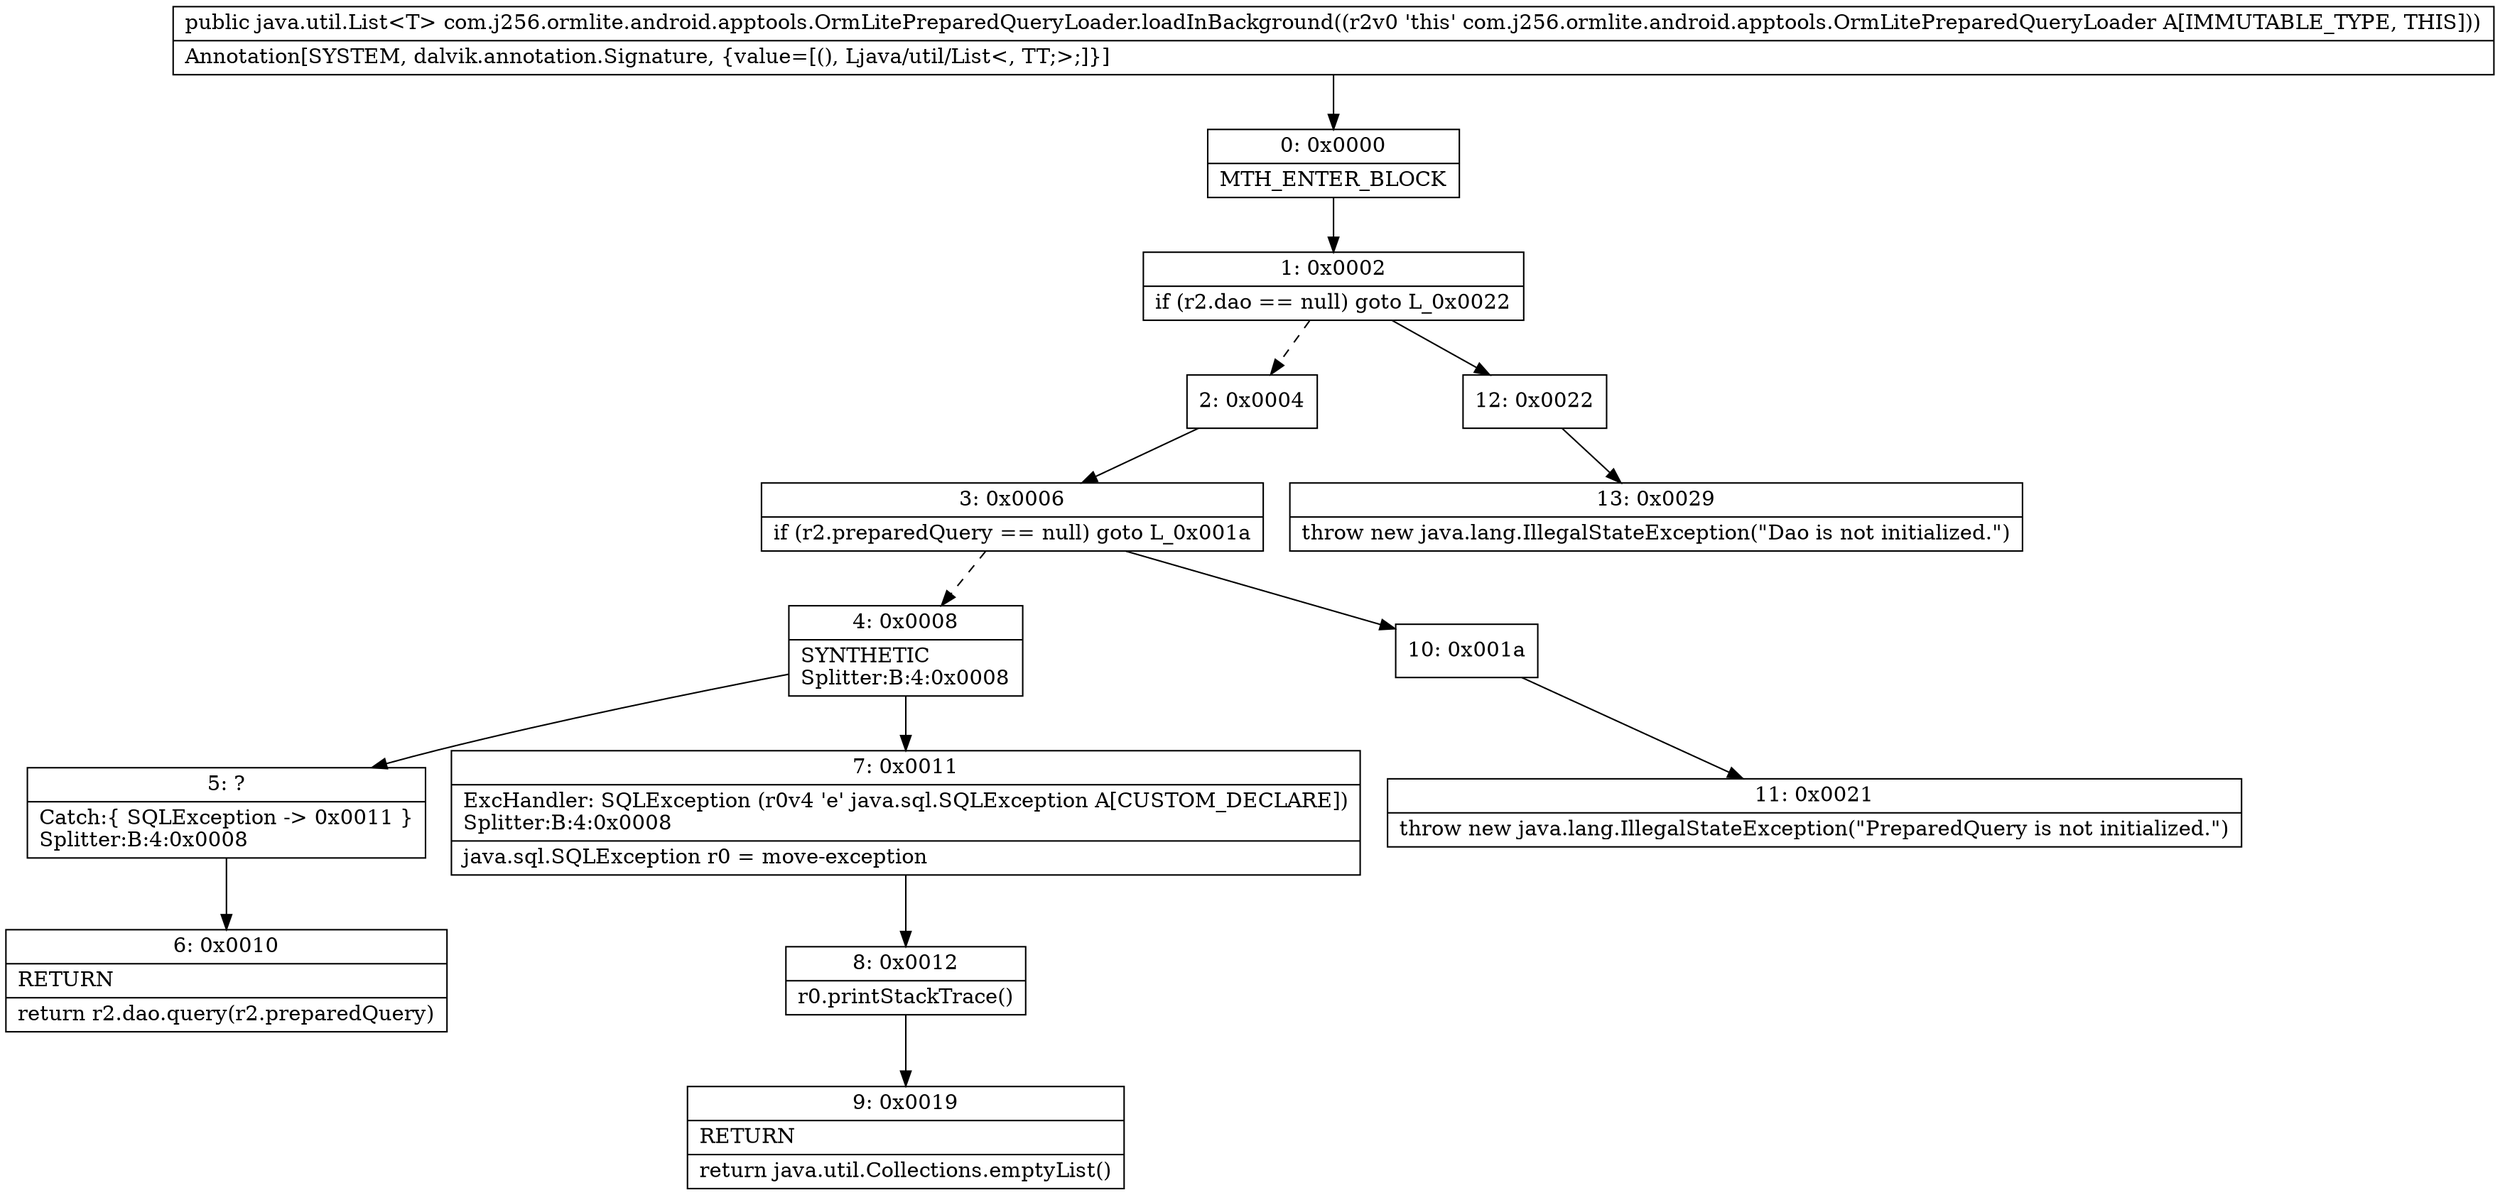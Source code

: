 digraph "CFG forcom.j256.ormlite.android.apptools.OrmLitePreparedQueryLoader.loadInBackground()Ljava\/util\/List;" {
Node_0 [shape=record,label="{0\:\ 0x0000|MTH_ENTER_BLOCK\l}"];
Node_1 [shape=record,label="{1\:\ 0x0002|if (r2.dao == null) goto L_0x0022\l}"];
Node_2 [shape=record,label="{2\:\ 0x0004}"];
Node_3 [shape=record,label="{3\:\ 0x0006|if (r2.preparedQuery == null) goto L_0x001a\l}"];
Node_4 [shape=record,label="{4\:\ 0x0008|SYNTHETIC\lSplitter:B:4:0x0008\l}"];
Node_5 [shape=record,label="{5\:\ ?|Catch:\{ SQLException \-\> 0x0011 \}\lSplitter:B:4:0x0008\l}"];
Node_6 [shape=record,label="{6\:\ 0x0010|RETURN\l|return r2.dao.query(r2.preparedQuery)\l}"];
Node_7 [shape=record,label="{7\:\ 0x0011|ExcHandler: SQLException (r0v4 'e' java.sql.SQLException A[CUSTOM_DECLARE])\lSplitter:B:4:0x0008\l|java.sql.SQLException r0 = move\-exception\l}"];
Node_8 [shape=record,label="{8\:\ 0x0012|r0.printStackTrace()\l}"];
Node_9 [shape=record,label="{9\:\ 0x0019|RETURN\l|return java.util.Collections.emptyList()\l}"];
Node_10 [shape=record,label="{10\:\ 0x001a}"];
Node_11 [shape=record,label="{11\:\ 0x0021|throw new java.lang.IllegalStateException(\"PreparedQuery is not initialized.\")\l}"];
Node_12 [shape=record,label="{12\:\ 0x0022}"];
Node_13 [shape=record,label="{13\:\ 0x0029|throw new java.lang.IllegalStateException(\"Dao is not initialized.\")\l}"];
MethodNode[shape=record,label="{public java.util.List\<T\> com.j256.ormlite.android.apptools.OrmLitePreparedQueryLoader.loadInBackground((r2v0 'this' com.j256.ormlite.android.apptools.OrmLitePreparedQueryLoader A[IMMUTABLE_TYPE, THIS]))  | Annotation[SYSTEM, dalvik.annotation.Signature, \{value=[(), Ljava\/util\/List\<, TT;\>;]\}]\l}"];
MethodNode -> Node_0;
Node_0 -> Node_1;
Node_1 -> Node_2[style=dashed];
Node_1 -> Node_12;
Node_2 -> Node_3;
Node_3 -> Node_4[style=dashed];
Node_3 -> Node_10;
Node_4 -> Node_5;
Node_4 -> Node_7;
Node_5 -> Node_6;
Node_7 -> Node_8;
Node_8 -> Node_9;
Node_10 -> Node_11;
Node_12 -> Node_13;
}

